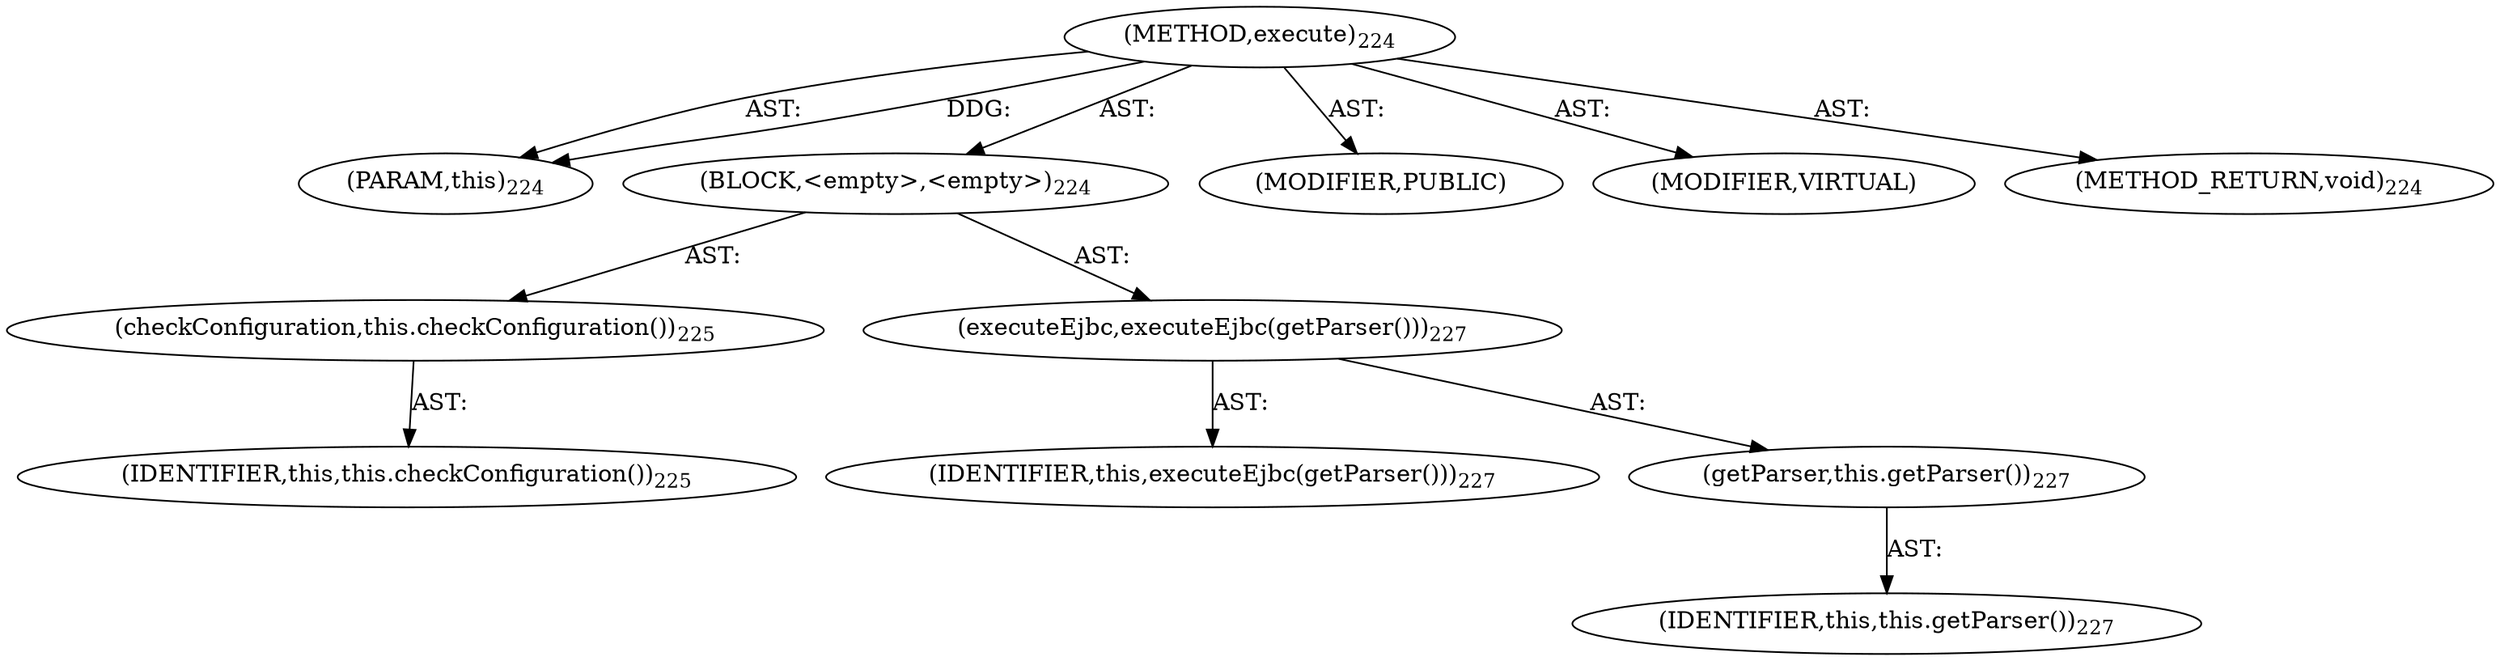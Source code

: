 digraph "execute" {  
"111669149704" [label = <(METHOD,execute)<SUB>224</SUB>> ]
"115964117000" [label = <(PARAM,this)<SUB>224</SUB>> ]
"25769803787" [label = <(BLOCK,&lt;empty&gt;,&lt;empty&gt;)<SUB>224</SUB>> ]
"30064771100" [label = <(checkConfiguration,this.checkConfiguration())<SUB>225</SUB>> ]
"68719476746" [label = <(IDENTIFIER,this,this.checkConfiguration())<SUB>225</SUB>> ]
"30064771101" [label = <(executeEjbc,executeEjbc(getParser()))<SUB>227</SUB>> ]
"68719476748" [label = <(IDENTIFIER,this,executeEjbc(getParser()))<SUB>227</SUB>> ]
"30064771102" [label = <(getParser,this.getParser())<SUB>227</SUB>> ]
"68719476747" [label = <(IDENTIFIER,this,this.getParser())<SUB>227</SUB>> ]
"133143986199" [label = <(MODIFIER,PUBLIC)> ]
"133143986200" [label = <(MODIFIER,VIRTUAL)> ]
"128849018888" [label = <(METHOD_RETURN,void)<SUB>224</SUB>> ]
  "111669149704" -> "115964117000"  [ label = "AST: "] 
  "111669149704" -> "25769803787"  [ label = "AST: "] 
  "111669149704" -> "133143986199"  [ label = "AST: "] 
  "111669149704" -> "133143986200"  [ label = "AST: "] 
  "111669149704" -> "128849018888"  [ label = "AST: "] 
  "25769803787" -> "30064771100"  [ label = "AST: "] 
  "25769803787" -> "30064771101"  [ label = "AST: "] 
  "30064771100" -> "68719476746"  [ label = "AST: "] 
  "30064771101" -> "68719476748"  [ label = "AST: "] 
  "30064771101" -> "30064771102"  [ label = "AST: "] 
  "30064771102" -> "68719476747"  [ label = "AST: "] 
  "111669149704" -> "115964117000"  [ label = "DDG: "] 
}
